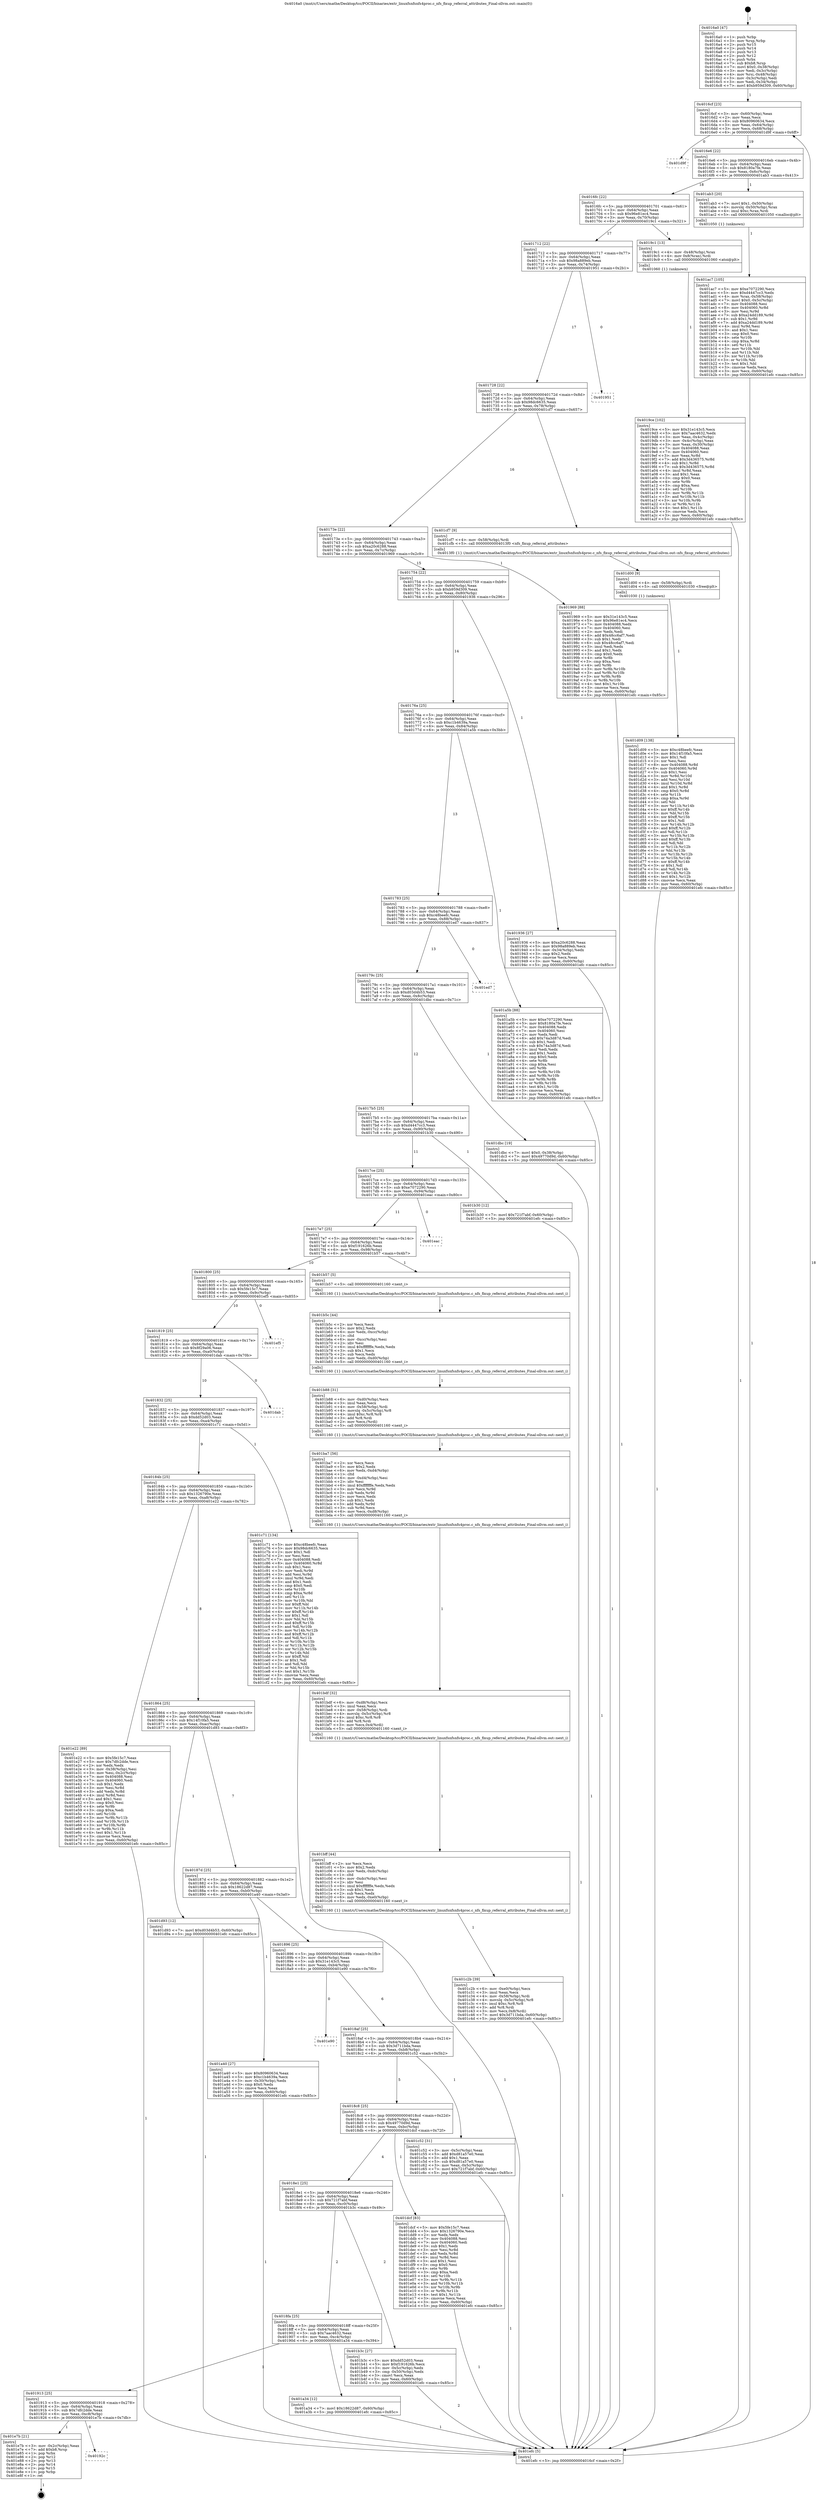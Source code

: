 digraph "0x4016a0" {
  label = "0x4016a0 (/mnt/c/Users/mathe/Desktop/tcc/POCII/binaries/extr_linuxfsnfsnfs4proc.c_nfs_fixup_referral_attributes_Final-ollvm.out::main(0))"
  labelloc = "t"
  node[shape=record]

  Entry [label="",width=0.3,height=0.3,shape=circle,fillcolor=black,style=filled]
  "0x4016cf" [label="{
     0x4016cf [23]\l
     | [instrs]\l
     &nbsp;&nbsp;0x4016cf \<+3\>: mov -0x60(%rbp),%eax\l
     &nbsp;&nbsp;0x4016d2 \<+2\>: mov %eax,%ecx\l
     &nbsp;&nbsp;0x4016d4 \<+6\>: sub $0x80960634,%ecx\l
     &nbsp;&nbsp;0x4016da \<+3\>: mov %eax,-0x64(%rbp)\l
     &nbsp;&nbsp;0x4016dd \<+3\>: mov %ecx,-0x68(%rbp)\l
     &nbsp;&nbsp;0x4016e0 \<+6\>: je 0000000000401d9f \<main+0x6ff\>\l
  }"]
  "0x401d9f" [label="{
     0x401d9f\l
  }", style=dashed]
  "0x4016e6" [label="{
     0x4016e6 [22]\l
     | [instrs]\l
     &nbsp;&nbsp;0x4016e6 \<+5\>: jmp 00000000004016eb \<main+0x4b\>\l
     &nbsp;&nbsp;0x4016eb \<+3\>: mov -0x64(%rbp),%eax\l
     &nbsp;&nbsp;0x4016ee \<+5\>: sub $0x8180a7fe,%eax\l
     &nbsp;&nbsp;0x4016f3 \<+3\>: mov %eax,-0x6c(%rbp)\l
     &nbsp;&nbsp;0x4016f6 \<+6\>: je 0000000000401ab3 \<main+0x413\>\l
  }"]
  Exit [label="",width=0.3,height=0.3,shape=circle,fillcolor=black,style=filled,peripheries=2]
  "0x401ab3" [label="{
     0x401ab3 [20]\l
     | [instrs]\l
     &nbsp;&nbsp;0x401ab3 \<+7\>: movl $0x1,-0x50(%rbp)\l
     &nbsp;&nbsp;0x401aba \<+4\>: movslq -0x50(%rbp),%rax\l
     &nbsp;&nbsp;0x401abe \<+4\>: imul $0xc,%rax,%rdi\l
     &nbsp;&nbsp;0x401ac2 \<+5\>: call 0000000000401050 \<malloc@plt\>\l
     | [calls]\l
     &nbsp;&nbsp;0x401050 \{1\} (unknown)\l
  }"]
  "0x4016fc" [label="{
     0x4016fc [22]\l
     | [instrs]\l
     &nbsp;&nbsp;0x4016fc \<+5\>: jmp 0000000000401701 \<main+0x61\>\l
     &nbsp;&nbsp;0x401701 \<+3\>: mov -0x64(%rbp),%eax\l
     &nbsp;&nbsp;0x401704 \<+5\>: sub $0x96e81ec4,%eax\l
     &nbsp;&nbsp;0x401709 \<+3\>: mov %eax,-0x70(%rbp)\l
     &nbsp;&nbsp;0x40170c \<+6\>: je 00000000004019c1 \<main+0x321\>\l
  }"]
  "0x40192c" [label="{
     0x40192c\l
  }", style=dashed]
  "0x4019c1" [label="{
     0x4019c1 [13]\l
     | [instrs]\l
     &nbsp;&nbsp;0x4019c1 \<+4\>: mov -0x48(%rbp),%rax\l
     &nbsp;&nbsp;0x4019c5 \<+4\>: mov 0x8(%rax),%rdi\l
     &nbsp;&nbsp;0x4019c9 \<+5\>: call 0000000000401060 \<atoi@plt\>\l
     | [calls]\l
     &nbsp;&nbsp;0x401060 \{1\} (unknown)\l
  }"]
  "0x401712" [label="{
     0x401712 [22]\l
     | [instrs]\l
     &nbsp;&nbsp;0x401712 \<+5\>: jmp 0000000000401717 \<main+0x77\>\l
     &nbsp;&nbsp;0x401717 \<+3\>: mov -0x64(%rbp),%eax\l
     &nbsp;&nbsp;0x40171a \<+5\>: sub $0x98a889eb,%eax\l
     &nbsp;&nbsp;0x40171f \<+3\>: mov %eax,-0x74(%rbp)\l
     &nbsp;&nbsp;0x401722 \<+6\>: je 0000000000401951 \<main+0x2b1\>\l
  }"]
  "0x401e7b" [label="{
     0x401e7b [21]\l
     | [instrs]\l
     &nbsp;&nbsp;0x401e7b \<+3\>: mov -0x2c(%rbp),%eax\l
     &nbsp;&nbsp;0x401e7e \<+7\>: add $0xb8,%rsp\l
     &nbsp;&nbsp;0x401e85 \<+1\>: pop %rbx\l
     &nbsp;&nbsp;0x401e86 \<+2\>: pop %r12\l
     &nbsp;&nbsp;0x401e88 \<+2\>: pop %r13\l
     &nbsp;&nbsp;0x401e8a \<+2\>: pop %r14\l
     &nbsp;&nbsp;0x401e8c \<+2\>: pop %r15\l
     &nbsp;&nbsp;0x401e8e \<+1\>: pop %rbp\l
     &nbsp;&nbsp;0x401e8f \<+1\>: ret\l
  }"]
  "0x401951" [label="{
     0x401951\l
  }", style=dashed]
  "0x401728" [label="{
     0x401728 [22]\l
     | [instrs]\l
     &nbsp;&nbsp;0x401728 \<+5\>: jmp 000000000040172d \<main+0x8d\>\l
     &nbsp;&nbsp;0x40172d \<+3\>: mov -0x64(%rbp),%eax\l
     &nbsp;&nbsp;0x401730 \<+5\>: sub $0x98dc6635,%eax\l
     &nbsp;&nbsp;0x401735 \<+3\>: mov %eax,-0x78(%rbp)\l
     &nbsp;&nbsp;0x401738 \<+6\>: je 0000000000401cf7 \<main+0x657\>\l
  }"]
  "0x401d09" [label="{
     0x401d09 [138]\l
     | [instrs]\l
     &nbsp;&nbsp;0x401d09 \<+5\>: mov $0xc48beefc,%eax\l
     &nbsp;&nbsp;0x401d0e \<+5\>: mov $0x14f10fa5,%ecx\l
     &nbsp;&nbsp;0x401d13 \<+2\>: mov $0x1,%dl\l
     &nbsp;&nbsp;0x401d15 \<+2\>: xor %esi,%esi\l
     &nbsp;&nbsp;0x401d17 \<+8\>: mov 0x404088,%r8d\l
     &nbsp;&nbsp;0x401d1f \<+8\>: mov 0x404060,%r9d\l
     &nbsp;&nbsp;0x401d27 \<+3\>: sub $0x1,%esi\l
     &nbsp;&nbsp;0x401d2a \<+3\>: mov %r8d,%r10d\l
     &nbsp;&nbsp;0x401d2d \<+3\>: add %esi,%r10d\l
     &nbsp;&nbsp;0x401d30 \<+4\>: imul %r10d,%r8d\l
     &nbsp;&nbsp;0x401d34 \<+4\>: and $0x1,%r8d\l
     &nbsp;&nbsp;0x401d38 \<+4\>: cmp $0x0,%r8d\l
     &nbsp;&nbsp;0x401d3c \<+4\>: sete %r11b\l
     &nbsp;&nbsp;0x401d40 \<+4\>: cmp $0xa,%r9d\l
     &nbsp;&nbsp;0x401d44 \<+3\>: setl %bl\l
     &nbsp;&nbsp;0x401d47 \<+3\>: mov %r11b,%r14b\l
     &nbsp;&nbsp;0x401d4a \<+4\>: xor $0xff,%r14b\l
     &nbsp;&nbsp;0x401d4e \<+3\>: mov %bl,%r15b\l
     &nbsp;&nbsp;0x401d51 \<+4\>: xor $0xff,%r15b\l
     &nbsp;&nbsp;0x401d55 \<+3\>: xor $0x1,%dl\l
     &nbsp;&nbsp;0x401d58 \<+3\>: mov %r14b,%r12b\l
     &nbsp;&nbsp;0x401d5b \<+4\>: and $0xff,%r12b\l
     &nbsp;&nbsp;0x401d5f \<+3\>: and %dl,%r11b\l
     &nbsp;&nbsp;0x401d62 \<+3\>: mov %r15b,%r13b\l
     &nbsp;&nbsp;0x401d65 \<+4\>: and $0xff,%r13b\l
     &nbsp;&nbsp;0x401d69 \<+2\>: and %dl,%bl\l
     &nbsp;&nbsp;0x401d6b \<+3\>: or %r11b,%r12b\l
     &nbsp;&nbsp;0x401d6e \<+3\>: or %bl,%r13b\l
     &nbsp;&nbsp;0x401d71 \<+3\>: xor %r13b,%r12b\l
     &nbsp;&nbsp;0x401d74 \<+3\>: or %r15b,%r14b\l
     &nbsp;&nbsp;0x401d77 \<+4\>: xor $0xff,%r14b\l
     &nbsp;&nbsp;0x401d7b \<+3\>: or $0x1,%dl\l
     &nbsp;&nbsp;0x401d7e \<+3\>: and %dl,%r14b\l
     &nbsp;&nbsp;0x401d81 \<+3\>: or %r14b,%r12b\l
     &nbsp;&nbsp;0x401d84 \<+4\>: test $0x1,%r12b\l
     &nbsp;&nbsp;0x401d88 \<+3\>: cmovne %ecx,%eax\l
     &nbsp;&nbsp;0x401d8b \<+3\>: mov %eax,-0x60(%rbp)\l
     &nbsp;&nbsp;0x401d8e \<+5\>: jmp 0000000000401efc \<main+0x85c\>\l
  }"]
  "0x401cf7" [label="{
     0x401cf7 [9]\l
     | [instrs]\l
     &nbsp;&nbsp;0x401cf7 \<+4\>: mov -0x58(%rbp),%rdi\l
     &nbsp;&nbsp;0x401cfb \<+5\>: call 00000000004013f0 \<nfs_fixup_referral_attributes\>\l
     | [calls]\l
     &nbsp;&nbsp;0x4013f0 \{1\} (/mnt/c/Users/mathe/Desktop/tcc/POCII/binaries/extr_linuxfsnfsnfs4proc.c_nfs_fixup_referral_attributes_Final-ollvm.out::nfs_fixup_referral_attributes)\l
  }"]
  "0x40173e" [label="{
     0x40173e [22]\l
     | [instrs]\l
     &nbsp;&nbsp;0x40173e \<+5\>: jmp 0000000000401743 \<main+0xa3\>\l
     &nbsp;&nbsp;0x401743 \<+3\>: mov -0x64(%rbp),%eax\l
     &nbsp;&nbsp;0x401746 \<+5\>: sub $0xa20c6288,%eax\l
     &nbsp;&nbsp;0x40174b \<+3\>: mov %eax,-0x7c(%rbp)\l
     &nbsp;&nbsp;0x40174e \<+6\>: je 0000000000401969 \<main+0x2c9\>\l
  }"]
  "0x401d00" [label="{
     0x401d00 [9]\l
     | [instrs]\l
     &nbsp;&nbsp;0x401d00 \<+4\>: mov -0x58(%rbp),%rdi\l
     &nbsp;&nbsp;0x401d04 \<+5\>: call 0000000000401030 \<free@plt\>\l
     | [calls]\l
     &nbsp;&nbsp;0x401030 \{1\} (unknown)\l
  }"]
  "0x401969" [label="{
     0x401969 [88]\l
     | [instrs]\l
     &nbsp;&nbsp;0x401969 \<+5\>: mov $0x31e143c5,%eax\l
     &nbsp;&nbsp;0x40196e \<+5\>: mov $0x96e81ec4,%ecx\l
     &nbsp;&nbsp;0x401973 \<+7\>: mov 0x404088,%edx\l
     &nbsp;&nbsp;0x40197a \<+7\>: mov 0x404060,%esi\l
     &nbsp;&nbsp;0x401981 \<+2\>: mov %edx,%edi\l
     &nbsp;&nbsp;0x401983 \<+6\>: add $0x48cc6af7,%edi\l
     &nbsp;&nbsp;0x401989 \<+3\>: sub $0x1,%edi\l
     &nbsp;&nbsp;0x40198c \<+6\>: sub $0x48cc6af7,%edi\l
     &nbsp;&nbsp;0x401992 \<+3\>: imul %edi,%edx\l
     &nbsp;&nbsp;0x401995 \<+3\>: and $0x1,%edx\l
     &nbsp;&nbsp;0x401998 \<+3\>: cmp $0x0,%edx\l
     &nbsp;&nbsp;0x40199b \<+4\>: sete %r8b\l
     &nbsp;&nbsp;0x40199f \<+3\>: cmp $0xa,%esi\l
     &nbsp;&nbsp;0x4019a2 \<+4\>: setl %r9b\l
     &nbsp;&nbsp;0x4019a6 \<+3\>: mov %r8b,%r10b\l
     &nbsp;&nbsp;0x4019a9 \<+3\>: and %r9b,%r10b\l
     &nbsp;&nbsp;0x4019ac \<+3\>: xor %r9b,%r8b\l
     &nbsp;&nbsp;0x4019af \<+3\>: or %r8b,%r10b\l
     &nbsp;&nbsp;0x4019b2 \<+4\>: test $0x1,%r10b\l
     &nbsp;&nbsp;0x4019b6 \<+3\>: cmovne %ecx,%eax\l
     &nbsp;&nbsp;0x4019b9 \<+3\>: mov %eax,-0x60(%rbp)\l
     &nbsp;&nbsp;0x4019bc \<+5\>: jmp 0000000000401efc \<main+0x85c\>\l
  }"]
  "0x401754" [label="{
     0x401754 [22]\l
     | [instrs]\l
     &nbsp;&nbsp;0x401754 \<+5\>: jmp 0000000000401759 \<main+0xb9\>\l
     &nbsp;&nbsp;0x401759 \<+3\>: mov -0x64(%rbp),%eax\l
     &nbsp;&nbsp;0x40175c \<+5\>: sub $0xb959d309,%eax\l
     &nbsp;&nbsp;0x401761 \<+3\>: mov %eax,-0x80(%rbp)\l
     &nbsp;&nbsp;0x401764 \<+6\>: je 0000000000401936 \<main+0x296\>\l
  }"]
  "0x401c2b" [label="{
     0x401c2b [39]\l
     | [instrs]\l
     &nbsp;&nbsp;0x401c2b \<+6\>: mov -0xe0(%rbp),%ecx\l
     &nbsp;&nbsp;0x401c31 \<+3\>: imul %eax,%ecx\l
     &nbsp;&nbsp;0x401c34 \<+4\>: mov -0x58(%rbp),%rdi\l
     &nbsp;&nbsp;0x401c38 \<+4\>: movslq -0x5c(%rbp),%r8\l
     &nbsp;&nbsp;0x401c3c \<+4\>: imul $0xc,%r8,%r8\l
     &nbsp;&nbsp;0x401c40 \<+3\>: add %r8,%rdi\l
     &nbsp;&nbsp;0x401c43 \<+3\>: mov %ecx,0x8(%rdi)\l
     &nbsp;&nbsp;0x401c46 \<+7\>: movl $0x3d711bda,-0x60(%rbp)\l
     &nbsp;&nbsp;0x401c4d \<+5\>: jmp 0000000000401efc \<main+0x85c\>\l
  }"]
  "0x401936" [label="{
     0x401936 [27]\l
     | [instrs]\l
     &nbsp;&nbsp;0x401936 \<+5\>: mov $0xa20c6288,%eax\l
     &nbsp;&nbsp;0x40193b \<+5\>: mov $0x98a889eb,%ecx\l
     &nbsp;&nbsp;0x401940 \<+3\>: mov -0x34(%rbp),%edx\l
     &nbsp;&nbsp;0x401943 \<+3\>: cmp $0x2,%edx\l
     &nbsp;&nbsp;0x401946 \<+3\>: cmovne %ecx,%eax\l
     &nbsp;&nbsp;0x401949 \<+3\>: mov %eax,-0x60(%rbp)\l
     &nbsp;&nbsp;0x40194c \<+5\>: jmp 0000000000401efc \<main+0x85c\>\l
  }"]
  "0x40176a" [label="{
     0x40176a [25]\l
     | [instrs]\l
     &nbsp;&nbsp;0x40176a \<+5\>: jmp 000000000040176f \<main+0xcf\>\l
     &nbsp;&nbsp;0x40176f \<+3\>: mov -0x64(%rbp),%eax\l
     &nbsp;&nbsp;0x401772 \<+5\>: sub $0xc1b4639a,%eax\l
     &nbsp;&nbsp;0x401777 \<+6\>: mov %eax,-0x84(%rbp)\l
     &nbsp;&nbsp;0x40177d \<+6\>: je 0000000000401a5b \<main+0x3bb\>\l
  }"]
  "0x401efc" [label="{
     0x401efc [5]\l
     | [instrs]\l
     &nbsp;&nbsp;0x401efc \<+5\>: jmp 00000000004016cf \<main+0x2f\>\l
  }"]
  "0x4016a0" [label="{
     0x4016a0 [47]\l
     | [instrs]\l
     &nbsp;&nbsp;0x4016a0 \<+1\>: push %rbp\l
     &nbsp;&nbsp;0x4016a1 \<+3\>: mov %rsp,%rbp\l
     &nbsp;&nbsp;0x4016a4 \<+2\>: push %r15\l
     &nbsp;&nbsp;0x4016a6 \<+2\>: push %r14\l
     &nbsp;&nbsp;0x4016a8 \<+2\>: push %r13\l
     &nbsp;&nbsp;0x4016aa \<+2\>: push %r12\l
     &nbsp;&nbsp;0x4016ac \<+1\>: push %rbx\l
     &nbsp;&nbsp;0x4016ad \<+7\>: sub $0xb8,%rsp\l
     &nbsp;&nbsp;0x4016b4 \<+7\>: movl $0x0,-0x38(%rbp)\l
     &nbsp;&nbsp;0x4016bb \<+3\>: mov %edi,-0x3c(%rbp)\l
     &nbsp;&nbsp;0x4016be \<+4\>: mov %rsi,-0x48(%rbp)\l
     &nbsp;&nbsp;0x4016c2 \<+3\>: mov -0x3c(%rbp),%edi\l
     &nbsp;&nbsp;0x4016c5 \<+3\>: mov %edi,-0x34(%rbp)\l
     &nbsp;&nbsp;0x4016c8 \<+7\>: movl $0xb959d309,-0x60(%rbp)\l
  }"]
  "0x4019ce" [label="{
     0x4019ce [102]\l
     | [instrs]\l
     &nbsp;&nbsp;0x4019ce \<+5\>: mov $0x31e143c5,%ecx\l
     &nbsp;&nbsp;0x4019d3 \<+5\>: mov $0x7aac4632,%edx\l
     &nbsp;&nbsp;0x4019d8 \<+3\>: mov %eax,-0x4c(%rbp)\l
     &nbsp;&nbsp;0x4019db \<+3\>: mov -0x4c(%rbp),%eax\l
     &nbsp;&nbsp;0x4019de \<+3\>: mov %eax,-0x30(%rbp)\l
     &nbsp;&nbsp;0x4019e1 \<+7\>: mov 0x404088,%eax\l
     &nbsp;&nbsp;0x4019e8 \<+7\>: mov 0x404060,%esi\l
     &nbsp;&nbsp;0x4019ef \<+3\>: mov %eax,%r8d\l
     &nbsp;&nbsp;0x4019f2 \<+7\>: add $0x3d436575,%r8d\l
     &nbsp;&nbsp;0x4019f9 \<+4\>: sub $0x1,%r8d\l
     &nbsp;&nbsp;0x4019fd \<+7\>: sub $0x3d436575,%r8d\l
     &nbsp;&nbsp;0x401a04 \<+4\>: imul %r8d,%eax\l
     &nbsp;&nbsp;0x401a08 \<+3\>: and $0x1,%eax\l
     &nbsp;&nbsp;0x401a0b \<+3\>: cmp $0x0,%eax\l
     &nbsp;&nbsp;0x401a0e \<+4\>: sete %r9b\l
     &nbsp;&nbsp;0x401a12 \<+3\>: cmp $0xa,%esi\l
     &nbsp;&nbsp;0x401a15 \<+4\>: setl %r10b\l
     &nbsp;&nbsp;0x401a19 \<+3\>: mov %r9b,%r11b\l
     &nbsp;&nbsp;0x401a1c \<+3\>: and %r10b,%r11b\l
     &nbsp;&nbsp;0x401a1f \<+3\>: xor %r10b,%r9b\l
     &nbsp;&nbsp;0x401a22 \<+3\>: or %r9b,%r11b\l
     &nbsp;&nbsp;0x401a25 \<+4\>: test $0x1,%r11b\l
     &nbsp;&nbsp;0x401a29 \<+3\>: cmovne %edx,%ecx\l
     &nbsp;&nbsp;0x401a2c \<+3\>: mov %ecx,-0x60(%rbp)\l
     &nbsp;&nbsp;0x401a2f \<+5\>: jmp 0000000000401efc \<main+0x85c\>\l
  }"]
  "0x401bff" [label="{
     0x401bff [44]\l
     | [instrs]\l
     &nbsp;&nbsp;0x401bff \<+2\>: xor %ecx,%ecx\l
     &nbsp;&nbsp;0x401c01 \<+5\>: mov $0x2,%edx\l
     &nbsp;&nbsp;0x401c06 \<+6\>: mov %edx,-0xdc(%rbp)\l
     &nbsp;&nbsp;0x401c0c \<+1\>: cltd\l
     &nbsp;&nbsp;0x401c0d \<+6\>: mov -0xdc(%rbp),%esi\l
     &nbsp;&nbsp;0x401c13 \<+2\>: idiv %esi\l
     &nbsp;&nbsp;0x401c15 \<+6\>: imul $0xfffffffe,%edx,%edx\l
     &nbsp;&nbsp;0x401c1b \<+3\>: sub $0x1,%ecx\l
     &nbsp;&nbsp;0x401c1e \<+2\>: sub %ecx,%edx\l
     &nbsp;&nbsp;0x401c20 \<+6\>: mov %edx,-0xe0(%rbp)\l
     &nbsp;&nbsp;0x401c26 \<+5\>: call 0000000000401160 \<next_i\>\l
     | [calls]\l
     &nbsp;&nbsp;0x401160 \{1\} (/mnt/c/Users/mathe/Desktop/tcc/POCII/binaries/extr_linuxfsnfsnfs4proc.c_nfs_fixup_referral_attributes_Final-ollvm.out::next_i)\l
  }"]
  "0x401a5b" [label="{
     0x401a5b [88]\l
     | [instrs]\l
     &nbsp;&nbsp;0x401a5b \<+5\>: mov $0xe7072290,%eax\l
     &nbsp;&nbsp;0x401a60 \<+5\>: mov $0x8180a7fe,%ecx\l
     &nbsp;&nbsp;0x401a65 \<+7\>: mov 0x404088,%edx\l
     &nbsp;&nbsp;0x401a6c \<+7\>: mov 0x404060,%esi\l
     &nbsp;&nbsp;0x401a73 \<+2\>: mov %edx,%edi\l
     &nbsp;&nbsp;0x401a75 \<+6\>: add $0x74a3d87d,%edi\l
     &nbsp;&nbsp;0x401a7b \<+3\>: sub $0x1,%edi\l
     &nbsp;&nbsp;0x401a7e \<+6\>: sub $0x74a3d87d,%edi\l
     &nbsp;&nbsp;0x401a84 \<+3\>: imul %edi,%edx\l
     &nbsp;&nbsp;0x401a87 \<+3\>: and $0x1,%edx\l
     &nbsp;&nbsp;0x401a8a \<+3\>: cmp $0x0,%edx\l
     &nbsp;&nbsp;0x401a8d \<+4\>: sete %r8b\l
     &nbsp;&nbsp;0x401a91 \<+3\>: cmp $0xa,%esi\l
     &nbsp;&nbsp;0x401a94 \<+4\>: setl %r9b\l
     &nbsp;&nbsp;0x401a98 \<+3\>: mov %r8b,%r10b\l
     &nbsp;&nbsp;0x401a9b \<+3\>: and %r9b,%r10b\l
     &nbsp;&nbsp;0x401a9e \<+3\>: xor %r9b,%r8b\l
     &nbsp;&nbsp;0x401aa1 \<+3\>: or %r8b,%r10b\l
     &nbsp;&nbsp;0x401aa4 \<+4\>: test $0x1,%r10b\l
     &nbsp;&nbsp;0x401aa8 \<+3\>: cmovne %ecx,%eax\l
     &nbsp;&nbsp;0x401aab \<+3\>: mov %eax,-0x60(%rbp)\l
     &nbsp;&nbsp;0x401aae \<+5\>: jmp 0000000000401efc \<main+0x85c\>\l
  }"]
  "0x401783" [label="{
     0x401783 [25]\l
     | [instrs]\l
     &nbsp;&nbsp;0x401783 \<+5\>: jmp 0000000000401788 \<main+0xe8\>\l
     &nbsp;&nbsp;0x401788 \<+3\>: mov -0x64(%rbp),%eax\l
     &nbsp;&nbsp;0x40178b \<+5\>: sub $0xc48beefc,%eax\l
     &nbsp;&nbsp;0x401790 \<+6\>: mov %eax,-0x88(%rbp)\l
     &nbsp;&nbsp;0x401796 \<+6\>: je 0000000000401ed7 \<main+0x837\>\l
  }"]
  "0x401bdf" [label="{
     0x401bdf [32]\l
     | [instrs]\l
     &nbsp;&nbsp;0x401bdf \<+6\>: mov -0xd8(%rbp),%ecx\l
     &nbsp;&nbsp;0x401be5 \<+3\>: imul %eax,%ecx\l
     &nbsp;&nbsp;0x401be8 \<+4\>: mov -0x58(%rbp),%rdi\l
     &nbsp;&nbsp;0x401bec \<+4\>: movslq -0x5c(%rbp),%r8\l
     &nbsp;&nbsp;0x401bf0 \<+4\>: imul $0xc,%r8,%r8\l
     &nbsp;&nbsp;0x401bf4 \<+3\>: add %r8,%rdi\l
     &nbsp;&nbsp;0x401bf7 \<+3\>: mov %ecx,0x4(%rdi)\l
     &nbsp;&nbsp;0x401bfa \<+5\>: call 0000000000401160 \<next_i\>\l
     | [calls]\l
     &nbsp;&nbsp;0x401160 \{1\} (/mnt/c/Users/mathe/Desktop/tcc/POCII/binaries/extr_linuxfsnfsnfs4proc.c_nfs_fixup_referral_attributes_Final-ollvm.out::next_i)\l
  }"]
  "0x401ed7" [label="{
     0x401ed7\l
  }", style=dashed]
  "0x40179c" [label="{
     0x40179c [25]\l
     | [instrs]\l
     &nbsp;&nbsp;0x40179c \<+5\>: jmp 00000000004017a1 \<main+0x101\>\l
     &nbsp;&nbsp;0x4017a1 \<+3\>: mov -0x64(%rbp),%eax\l
     &nbsp;&nbsp;0x4017a4 \<+5\>: sub $0xd03d4b53,%eax\l
     &nbsp;&nbsp;0x4017a9 \<+6\>: mov %eax,-0x8c(%rbp)\l
     &nbsp;&nbsp;0x4017af \<+6\>: je 0000000000401dbc \<main+0x71c\>\l
  }"]
  "0x401ba7" [label="{
     0x401ba7 [56]\l
     | [instrs]\l
     &nbsp;&nbsp;0x401ba7 \<+2\>: xor %ecx,%ecx\l
     &nbsp;&nbsp;0x401ba9 \<+5\>: mov $0x2,%edx\l
     &nbsp;&nbsp;0x401bae \<+6\>: mov %edx,-0xd4(%rbp)\l
     &nbsp;&nbsp;0x401bb4 \<+1\>: cltd\l
     &nbsp;&nbsp;0x401bb5 \<+6\>: mov -0xd4(%rbp),%esi\l
     &nbsp;&nbsp;0x401bbb \<+2\>: idiv %esi\l
     &nbsp;&nbsp;0x401bbd \<+6\>: imul $0xfffffffe,%edx,%edx\l
     &nbsp;&nbsp;0x401bc3 \<+3\>: mov %ecx,%r9d\l
     &nbsp;&nbsp;0x401bc6 \<+3\>: sub %edx,%r9d\l
     &nbsp;&nbsp;0x401bc9 \<+2\>: mov %ecx,%edx\l
     &nbsp;&nbsp;0x401bcb \<+3\>: sub $0x1,%edx\l
     &nbsp;&nbsp;0x401bce \<+3\>: add %edx,%r9d\l
     &nbsp;&nbsp;0x401bd1 \<+3\>: sub %r9d,%ecx\l
     &nbsp;&nbsp;0x401bd4 \<+6\>: mov %ecx,-0xd8(%rbp)\l
     &nbsp;&nbsp;0x401bda \<+5\>: call 0000000000401160 \<next_i\>\l
     | [calls]\l
     &nbsp;&nbsp;0x401160 \{1\} (/mnt/c/Users/mathe/Desktop/tcc/POCII/binaries/extr_linuxfsnfsnfs4proc.c_nfs_fixup_referral_attributes_Final-ollvm.out::next_i)\l
  }"]
  "0x401dbc" [label="{
     0x401dbc [19]\l
     | [instrs]\l
     &nbsp;&nbsp;0x401dbc \<+7\>: movl $0x0,-0x38(%rbp)\l
     &nbsp;&nbsp;0x401dc3 \<+7\>: movl $0x49770d9d,-0x60(%rbp)\l
     &nbsp;&nbsp;0x401dca \<+5\>: jmp 0000000000401efc \<main+0x85c\>\l
  }"]
  "0x4017b5" [label="{
     0x4017b5 [25]\l
     | [instrs]\l
     &nbsp;&nbsp;0x4017b5 \<+5\>: jmp 00000000004017ba \<main+0x11a\>\l
     &nbsp;&nbsp;0x4017ba \<+3\>: mov -0x64(%rbp),%eax\l
     &nbsp;&nbsp;0x4017bd \<+5\>: sub $0xd4447cc3,%eax\l
     &nbsp;&nbsp;0x4017c2 \<+6\>: mov %eax,-0x90(%rbp)\l
     &nbsp;&nbsp;0x4017c8 \<+6\>: je 0000000000401b30 \<main+0x490\>\l
  }"]
  "0x401b88" [label="{
     0x401b88 [31]\l
     | [instrs]\l
     &nbsp;&nbsp;0x401b88 \<+6\>: mov -0xd0(%rbp),%ecx\l
     &nbsp;&nbsp;0x401b8e \<+3\>: imul %eax,%ecx\l
     &nbsp;&nbsp;0x401b91 \<+4\>: mov -0x58(%rbp),%rdi\l
     &nbsp;&nbsp;0x401b95 \<+4\>: movslq -0x5c(%rbp),%r8\l
     &nbsp;&nbsp;0x401b99 \<+4\>: imul $0xc,%r8,%r8\l
     &nbsp;&nbsp;0x401b9d \<+3\>: add %r8,%rdi\l
     &nbsp;&nbsp;0x401ba0 \<+2\>: mov %ecx,(%rdi)\l
     &nbsp;&nbsp;0x401ba2 \<+5\>: call 0000000000401160 \<next_i\>\l
     | [calls]\l
     &nbsp;&nbsp;0x401160 \{1\} (/mnt/c/Users/mathe/Desktop/tcc/POCII/binaries/extr_linuxfsnfsnfs4proc.c_nfs_fixup_referral_attributes_Final-ollvm.out::next_i)\l
  }"]
  "0x401b30" [label="{
     0x401b30 [12]\l
     | [instrs]\l
     &nbsp;&nbsp;0x401b30 \<+7\>: movl $0x721f7abf,-0x60(%rbp)\l
     &nbsp;&nbsp;0x401b37 \<+5\>: jmp 0000000000401efc \<main+0x85c\>\l
  }"]
  "0x4017ce" [label="{
     0x4017ce [25]\l
     | [instrs]\l
     &nbsp;&nbsp;0x4017ce \<+5\>: jmp 00000000004017d3 \<main+0x133\>\l
     &nbsp;&nbsp;0x4017d3 \<+3\>: mov -0x64(%rbp),%eax\l
     &nbsp;&nbsp;0x4017d6 \<+5\>: sub $0xe7072290,%eax\l
     &nbsp;&nbsp;0x4017db \<+6\>: mov %eax,-0x94(%rbp)\l
     &nbsp;&nbsp;0x4017e1 \<+6\>: je 0000000000401eac \<main+0x80c\>\l
  }"]
  "0x401b5c" [label="{
     0x401b5c [44]\l
     | [instrs]\l
     &nbsp;&nbsp;0x401b5c \<+2\>: xor %ecx,%ecx\l
     &nbsp;&nbsp;0x401b5e \<+5\>: mov $0x2,%edx\l
     &nbsp;&nbsp;0x401b63 \<+6\>: mov %edx,-0xcc(%rbp)\l
     &nbsp;&nbsp;0x401b69 \<+1\>: cltd\l
     &nbsp;&nbsp;0x401b6a \<+6\>: mov -0xcc(%rbp),%esi\l
     &nbsp;&nbsp;0x401b70 \<+2\>: idiv %esi\l
     &nbsp;&nbsp;0x401b72 \<+6\>: imul $0xfffffffe,%edx,%edx\l
     &nbsp;&nbsp;0x401b78 \<+3\>: sub $0x1,%ecx\l
     &nbsp;&nbsp;0x401b7b \<+2\>: sub %ecx,%edx\l
     &nbsp;&nbsp;0x401b7d \<+6\>: mov %edx,-0xd0(%rbp)\l
     &nbsp;&nbsp;0x401b83 \<+5\>: call 0000000000401160 \<next_i\>\l
     | [calls]\l
     &nbsp;&nbsp;0x401160 \{1\} (/mnt/c/Users/mathe/Desktop/tcc/POCII/binaries/extr_linuxfsnfsnfs4proc.c_nfs_fixup_referral_attributes_Final-ollvm.out::next_i)\l
  }"]
  "0x401eac" [label="{
     0x401eac\l
  }", style=dashed]
  "0x4017e7" [label="{
     0x4017e7 [25]\l
     | [instrs]\l
     &nbsp;&nbsp;0x4017e7 \<+5\>: jmp 00000000004017ec \<main+0x14c\>\l
     &nbsp;&nbsp;0x4017ec \<+3\>: mov -0x64(%rbp),%eax\l
     &nbsp;&nbsp;0x4017ef \<+5\>: sub $0xf191626b,%eax\l
     &nbsp;&nbsp;0x4017f4 \<+6\>: mov %eax,-0x98(%rbp)\l
     &nbsp;&nbsp;0x4017fa \<+6\>: je 0000000000401b57 \<main+0x4b7\>\l
  }"]
  "0x401ac7" [label="{
     0x401ac7 [105]\l
     | [instrs]\l
     &nbsp;&nbsp;0x401ac7 \<+5\>: mov $0xe7072290,%ecx\l
     &nbsp;&nbsp;0x401acc \<+5\>: mov $0xd4447cc3,%edx\l
     &nbsp;&nbsp;0x401ad1 \<+4\>: mov %rax,-0x58(%rbp)\l
     &nbsp;&nbsp;0x401ad5 \<+7\>: movl $0x0,-0x5c(%rbp)\l
     &nbsp;&nbsp;0x401adc \<+7\>: mov 0x404088,%esi\l
     &nbsp;&nbsp;0x401ae3 \<+8\>: mov 0x404060,%r8d\l
     &nbsp;&nbsp;0x401aeb \<+3\>: mov %esi,%r9d\l
     &nbsp;&nbsp;0x401aee \<+7\>: sub $0xa24dd189,%r9d\l
     &nbsp;&nbsp;0x401af5 \<+4\>: sub $0x1,%r9d\l
     &nbsp;&nbsp;0x401af9 \<+7\>: add $0xa24dd189,%r9d\l
     &nbsp;&nbsp;0x401b00 \<+4\>: imul %r9d,%esi\l
     &nbsp;&nbsp;0x401b04 \<+3\>: and $0x1,%esi\l
     &nbsp;&nbsp;0x401b07 \<+3\>: cmp $0x0,%esi\l
     &nbsp;&nbsp;0x401b0a \<+4\>: sete %r10b\l
     &nbsp;&nbsp;0x401b0e \<+4\>: cmp $0xa,%r8d\l
     &nbsp;&nbsp;0x401b12 \<+4\>: setl %r11b\l
     &nbsp;&nbsp;0x401b16 \<+3\>: mov %r10b,%bl\l
     &nbsp;&nbsp;0x401b19 \<+3\>: and %r11b,%bl\l
     &nbsp;&nbsp;0x401b1c \<+3\>: xor %r11b,%r10b\l
     &nbsp;&nbsp;0x401b1f \<+3\>: or %r10b,%bl\l
     &nbsp;&nbsp;0x401b22 \<+3\>: test $0x1,%bl\l
     &nbsp;&nbsp;0x401b25 \<+3\>: cmovne %edx,%ecx\l
     &nbsp;&nbsp;0x401b28 \<+3\>: mov %ecx,-0x60(%rbp)\l
     &nbsp;&nbsp;0x401b2b \<+5\>: jmp 0000000000401efc \<main+0x85c\>\l
  }"]
  "0x401b57" [label="{
     0x401b57 [5]\l
     | [instrs]\l
     &nbsp;&nbsp;0x401b57 \<+5\>: call 0000000000401160 \<next_i\>\l
     | [calls]\l
     &nbsp;&nbsp;0x401160 \{1\} (/mnt/c/Users/mathe/Desktop/tcc/POCII/binaries/extr_linuxfsnfsnfs4proc.c_nfs_fixup_referral_attributes_Final-ollvm.out::next_i)\l
  }"]
  "0x401800" [label="{
     0x401800 [25]\l
     | [instrs]\l
     &nbsp;&nbsp;0x401800 \<+5\>: jmp 0000000000401805 \<main+0x165\>\l
     &nbsp;&nbsp;0x401805 \<+3\>: mov -0x64(%rbp),%eax\l
     &nbsp;&nbsp;0x401808 \<+5\>: sub $0x5fe15c7,%eax\l
     &nbsp;&nbsp;0x40180d \<+6\>: mov %eax,-0x9c(%rbp)\l
     &nbsp;&nbsp;0x401813 \<+6\>: je 0000000000401ef5 \<main+0x855\>\l
  }"]
  "0x401913" [label="{
     0x401913 [25]\l
     | [instrs]\l
     &nbsp;&nbsp;0x401913 \<+5\>: jmp 0000000000401918 \<main+0x278\>\l
     &nbsp;&nbsp;0x401918 \<+3\>: mov -0x64(%rbp),%eax\l
     &nbsp;&nbsp;0x40191b \<+5\>: sub $0x7dfc2dde,%eax\l
     &nbsp;&nbsp;0x401920 \<+6\>: mov %eax,-0xc8(%rbp)\l
     &nbsp;&nbsp;0x401926 \<+6\>: je 0000000000401e7b \<main+0x7db\>\l
  }"]
  "0x401ef5" [label="{
     0x401ef5\l
  }", style=dashed]
  "0x401819" [label="{
     0x401819 [25]\l
     | [instrs]\l
     &nbsp;&nbsp;0x401819 \<+5\>: jmp 000000000040181e \<main+0x17e\>\l
     &nbsp;&nbsp;0x40181e \<+3\>: mov -0x64(%rbp),%eax\l
     &nbsp;&nbsp;0x401821 \<+5\>: sub $0x8f29a06,%eax\l
     &nbsp;&nbsp;0x401826 \<+6\>: mov %eax,-0xa0(%rbp)\l
     &nbsp;&nbsp;0x40182c \<+6\>: je 0000000000401dab \<main+0x70b\>\l
  }"]
  "0x401a34" [label="{
     0x401a34 [12]\l
     | [instrs]\l
     &nbsp;&nbsp;0x401a34 \<+7\>: movl $0x18622d87,-0x60(%rbp)\l
     &nbsp;&nbsp;0x401a3b \<+5\>: jmp 0000000000401efc \<main+0x85c\>\l
  }"]
  "0x401dab" [label="{
     0x401dab\l
  }", style=dashed]
  "0x401832" [label="{
     0x401832 [25]\l
     | [instrs]\l
     &nbsp;&nbsp;0x401832 \<+5\>: jmp 0000000000401837 \<main+0x197\>\l
     &nbsp;&nbsp;0x401837 \<+3\>: mov -0x64(%rbp),%eax\l
     &nbsp;&nbsp;0x40183a \<+5\>: sub $0xdd52d03,%eax\l
     &nbsp;&nbsp;0x40183f \<+6\>: mov %eax,-0xa4(%rbp)\l
     &nbsp;&nbsp;0x401845 \<+6\>: je 0000000000401c71 \<main+0x5d1\>\l
  }"]
  "0x4018fa" [label="{
     0x4018fa [25]\l
     | [instrs]\l
     &nbsp;&nbsp;0x4018fa \<+5\>: jmp 00000000004018ff \<main+0x25f\>\l
     &nbsp;&nbsp;0x4018ff \<+3\>: mov -0x64(%rbp),%eax\l
     &nbsp;&nbsp;0x401902 \<+5\>: sub $0x7aac4632,%eax\l
     &nbsp;&nbsp;0x401907 \<+6\>: mov %eax,-0xc4(%rbp)\l
     &nbsp;&nbsp;0x40190d \<+6\>: je 0000000000401a34 \<main+0x394\>\l
  }"]
  "0x401c71" [label="{
     0x401c71 [134]\l
     | [instrs]\l
     &nbsp;&nbsp;0x401c71 \<+5\>: mov $0xc48beefc,%eax\l
     &nbsp;&nbsp;0x401c76 \<+5\>: mov $0x98dc6635,%ecx\l
     &nbsp;&nbsp;0x401c7b \<+2\>: mov $0x1,%dl\l
     &nbsp;&nbsp;0x401c7d \<+2\>: xor %esi,%esi\l
     &nbsp;&nbsp;0x401c7f \<+7\>: mov 0x404088,%edi\l
     &nbsp;&nbsp;0x401c86 \<+8\>: mov 0x404060,%r8d\l
     &nbsp;&nbsp;0x401c8e \<+3\>: sub $0x1,%esi\l
     &nbsp;&nbsp;0x401c91 \<+3\>: mov %edi,%r9d\l
     &nbsp;&nbsp;0x401c94 \<+3\>: add %esi,%r9d\l
     &nbsp;&nbsp;0x401c97 \<+4\>: imul %r9d,%edi\l
     &nbsp;&nbsp;0x401c9b \<+3\>: and $0x1,%edi\l
     &nbsp;&nbsp;0x401c9e \<+3\>: cmp $0x0,%edi\l
     &nbsp;&nbsp;0x401ca1 \<+4\>: sete %r10b\l
     &nbsp;&nbsp;0x401ca5 \<+4\>: cmp $0xa,%r8d\l
     &nbsp;&nbsp;0x401ca9 \<+4\>: setl %r11b\l
     &nbsp;&nbsp;0x401cad \<+3\>: mov %r10b,%bl\l
     &nbsp;&nbsp;0x401cb0 \<+3\>: xor $0xff,%bl\l
     &nbsp;&nbsp;0x401cb3 \<+3\>: mov %r11b,%r14b\l
     &nbsp;&nbsp;0x401cb6 \<+4\>: xor $0xff,%r14b\l
     &nbsp;&nbsp;0x401cba \<+3\>: xor $0x1,%dl\l
     &nbsp;&nbsp;0x401cbd \<+3\>: mov %bl,%r15b\l
     &nbsp;&nbsp;0x401cc0 \<+4\>: and $0xff,%r15b\l
     &nbsp;&nbsp;0x401cc4 \<+3\>: and %dl,%r10b\l
     &nbsp;&nbsp;0x401cc7 \<+3\>: mov %r14b,%r12b\l
     &nbsp;&nbsp;0x401cca \<+4\>: and $0xff,%r12b\l
     &nbsp;&nbsp;0x401cce \<+3\>: and %dl,%r11b\l
     &nbsp;&nbsp;0x401cd1 \<+3\>: or %r10b,%r15b\l
     &nbsp;&nbsp;0x401cd4 \<+3\>: or %r11b,%r12b\l
     &nbsp;&nbsp;0x401cd7 \<+3\>: xor %r12b,%r15b\l
     &nbsp;&nbsp;0x401cda \<+3\>: or %r14b,%bl\l
     &nbsp;&nbsp;0x401cdd \<+3\>: xor $0xff,%bl\l
     &nbsp;&nbsp;0x401ce0 \<+3\>: or $0x1,%dl\l
     &nbsp;&nbsp;0x401ce3 \<+2\>: and %dl,%bl\l
     &nbsp;&nbsp;0x401ce5 \<+3\>: or %bl,%r15b\l
     &nbsp;&nbsp;0x401ce8 \<+4\>: test $0x1,%r15b\l
     &nbsp;&nbsp;0x401cec \<+3\>: cmovne %ecx,%eax\l
     &nbsp;&nbsp;0x401cef \<+3\>: mov %eax,-0x60(%rbp)\l
     &nbsp;&nbsp;0x401cf2 \<+5\>: jmp 0000000000401efc \<main+0x85c\>\l
  }"]
  "0x40184b" [label="{
     0x40184b [25]\l
     | [instrs]\l
     &nbsp;&nbsp;0x40184b \<+5\>: jmp 0000000000401850 \<main+0x1b0\>\l
     &nbsp;&nbsp;0x401850 \<+3\>: mov -0x64(%rbp),%eax\l
     &nbsp;&nbsp;0x401853 \<+5\>: sub $0x1326790e,%eax\l
     &nbsp;&nbsp;0x401858 \<+6\>: mov %eax,-0xa8(%rbp)\l
     &nbsp;&nbsp;0x40185e \<+6\>: je 0000000000401e22 \<main+0x782\>\l
  }"]
  "0x401b3c" [label="{
     0x401b3c [27]\l
     | [instrs]\l
     &nbsp;&nbsp;0x401b3c \<+5\>: mov $0xdd52d03,%eax\l
     &nbsp;&nbsp;0x401b41 \<+5\>: mov $0xf191626b,%ecx\l
     &nbsp;&nbsp;0x401b46 \<+3\>: mov -0x5c(%rbp),%edx\l
     &nbsp;&nbsp;0x401b49 \<+3\>: cmp -0x50(%rbp),%edx\l
     &nbsp;&nbsp;0x401b4c \<+3\>: cmovl %ecx,%eax\l
     &nbsp;&nbsp;0x401b4f \<+3\>: mov %eax,-0x60(%rbp)\l
     &nbsp;&nbsp;0x401b52 \<+5\>: jmp 0000000000401efc \<main+0x85c\>\l
  }"]
  "0x401e22" [label="{
     0x401e22 [89]\l
     | [instrs]\l
     &nbsp;&nbsp;0x401e22 \<+5\>: mov $0x5fe15c7,%eax\l
     &nbsp;&nbsp;0x401e27 \<+5\>: mov $0x7dfc2dde,%ecx\l
     &nbsp;&nbsp;0x401e2c \<+2\>: xor %edx,%edx\l
     &nbsp;&nbsp;0x401e2e \<+3\>: mov -0x38(%rbp),%esi\l
     &nbsp;&nbsp;0x401e31 \<+3\>: mov %esi,-0x2c(%rbp)\l
     &nbsp;&nbsp;0x401e34 \<+7\>: mov 0x404088,%esi\l
     &nbsp;&nbsp;0x401e3b \<+7\>: mov 0x404060,%edi\l
     &nbsp;&nbsp;0x401e42 \<+3\>: sub $0x1,%edx\l
     &nbsp;&nbsp;0x401e45 \<+3\>: mov %esi,%r8d\l
     &nbsp;&nbsp;0x401e48 \<+3\>: add %edx,%r8d\l
     &nbsp;&nbsp;0x401e4b \<+4\>: imul %r8d,%esi\l
     &nbsp;&nbsp;0x401e4f \<+3\>: and $0x1,%esi\l
     &nbsp;&nbsp;0x401e52 \<+3\>: cmp $0x0,%esi\l
     &nbsp;&nbsp;0x401e55 \<+4\>: sete %r9b\l
     &nbsp;&nbsp;0x401e59 \<+3\>: cmp $0xa,%edi\l
     &nbsp;&nbsp;0x401e5c \<+4\>: setl %r10b\l
     &nbsp;&nbsp;0x401e60 \<+3\>: mov %r9b,%r11b\l
     &nbsp;&nbsp;0x401e63 \<+3\>: and %r10b,%r11b\l
     &nbsp;&nbsp;0x401e66 \<+3\>: xor %r10b,%r9b\l
     &nbsp;&nbsp;0x401e69 \<+3\>: or %r9b,%r11b\l
     &nbsp;&nbsp;0x401e6c \<+4\>: test $0x1,%r11b\l
     &nbsp;&nbsp;0x401e70 \<+3\>: cmovne %ecx,%eax\l
     &nbsp;&nbsp;0x401e73 \<+3\>: mov %eax,-0x60(%rbp)\l
     &nbsp;&nbsp;0x401e76 \<+5\>: jmp 0000000000401efc \<main+0x85c\>\l
  }"]
  "0x401864" [label="{
     0x401864 [25]\l
     | [instrs]\l
     &nbsp;&nbsp;0x401864 \<+5\>: jmp 0000000000401869 \<main+0x1c9\>\l
     &nbsp;&nbsp;0x401869 \<+3\>: mov -0x64(%rbp),%eax\l
     &nbsp;&nbsp;0x40186c \<+5\>: sub $0x14f10fa5,%eax\l
     &nbsp;&nbsp;0x401871 \<+6\>: mov %eax,-0xac(%rbp)\l
     &nbsp;&nbsp;0x401877 \<+6\>: je 0000000000401d93 \<main+0x6f3\>\l
  }"]
  "0x4018e1" [label="{
     0x4018e1 [25]\l
     | [instrs]\l
     &nbsp;&nbsp;0x4018e1 \<+5\>: jmp 00000000004018e6 \<main+0x246\>\l
     &nbsp;&nbsp;0x4018e6 \<+3\>: mov -0x64(%rbp),%eax\l
     &nbsp;&nbsp;0x4018e9 \<+5\>: sub $0x721f7abf,%eax\l
     &nbsp;&nbsp;0x4018ee \<+6\>: mov %eax,-0xc0(%rbp)\l
     &nbsp;&nbsp;0x4018f4 \<+6\>: je 0000000000401b3c \<main+0x49c\>\l
  }"]
  "0x401d93" [label="{
     0x401d93 [12]\l
     | [instrs]\l
     &nbsp;&nbsp;0x401d93 \<+7\>: movl $0xd03d4b53,-0x60(%rbp)\l
     &nbsp;&nbsp;0x401d9a \<+5\>: jmp 0000000000401efc \<main+0x85c\>\l
  }"]
  "0x40187d" [label="{
     0x40187d [25]\l
     | [instrs]\l
     &nbsp;&nbsp;0x40187d \<+5\>: jmp 0000000000401882 \<main+0x1e2\>\l
     &nbsp;&nbsp;0x401882 \<+3\>: mov -0x64(%rbp),%eax\l
     &nbsp;&nbsp;0x401885 \<+5\>: sub $0x18622d87,%eax\l
     &nbsp;&nbsp;0x40188a \<+6\>: mov %eax,-0xb0(%rbp)\l
     &nbsp;&nbsp;0x401890 \<+6\>: je 0000000000401a40 \<main+0x3a0\>\l
  }"]
  "0x401dcf" [label="{
     0x401dcf [83]\l
     | [instrs]\l
     &nbsp;&nbsp;0x401dcf \<+5\>: mov $0x5fe15c7,%eax\l
     &nbsp;&nbsp;0x401dd4 \<+5\>: mov $0x1326790e,%ecx\l
     &nbsp;&nbsp;0x401dd9 \<+2\>: xor %edx,%edx\l
     &nbsp;&nbsp;0x401ddb \<+7\>: mov 0x404088,%esi\l
     &nbsp;&nbsp;0x401de2 \<+7\>: mov 0x404060,%edi\l
     &nbsp;&nbsp;0x401de9 \<+3\>: sub $0x1,%edx\l
     &nbsp;&nbsp;0x401dec \<+3\>: mov %esi,%r8d\l
     &nbsp;&nbsp;0x401def \<+3\>: add %edx,%r8d\l
     &nbsp;&nbsp;0x401df2 \<+4\>: imul %r8d,%esi\l
     &nbsp;&nbsp;0x401df6 \<+3\>: and $0x1,%esi\l
     &nbsp;&nbsp;0x401df9 \<+3\>: cmp $0x0,%esi\l
     &nbsp;&nbsp;0x401dfc \<+4\>: sete %r9b\l
     &nbsp;&nbsp;0x401e00 \<+3\>: cmp $0xa,%edi\l
     &nbsp;&nbsp;0x401e03 \<+4\>: setl %r10b\l
     &nbsp;&nbsp;0x401e07 \<+3\>: mov %r9b,%r11b\l
     &nbsp;&nbsp;0x401e0a \<+3\>: and %r10b,%r11b\l
     &nbsp;&nbsp;0x401e0d \<+3\>: xor %r10b,%r9b\l
     &nbsp;&nbsp;0x401e10 \<+3\>: or %r9b,%r11b\l
     &nbsp;&nbsp;0x401e13 \<+4\>: test $0x1,%r11b\l
     &nbsp;&nbsp;0x401e17 \<+3\>: cmovne %ecx,%eax\l
     &nbsp;&nbsp;0x401e1a \<+3\>: mov %eax,-0x60(%rbp)\l
     &nbsp;&nbsp;0x401e1d \<+5\>: jmp 0000000000401efc \<main+0x85c\>\l
  }"]
  "0x401a40" [label="{
     0x401a40 [27]\l
     | [instrs]\l
     &nbsp;&nbsp;0x401a40 \<+5\>: mov $0x80960634,%eax\l
     &nbsp;&nbsp;0x401a45 \<+5\>: mov $0xc1b4639a,%ecx\l
     &nbsp;&nbsp;0x401a4a \<+3\>: mov -0x30(%rbp),%edx\l
     &nbsp;&nbsp;0x401a4d \<+3\>: cmp $0x0,%edx\l
     &nbsp;&nbsp;0x401a50 \<+3\>: cmove %ecx,%eax\l
     &nbsp;&nbsp;0x401a53 \<+3\>: mov %eax,-0x60(%rbp)\l
     &nbsp;&nbsp;0x401a56 \<+5\>: jmp 0000000000401efc \<main+0x85c\>\l
  }"]
  "0x401896" [label="{
     0x401896 [25]\l
     | [instrs]\l
     &nbsp;&nbsp;0x401896 \<+5\>: jmp 000000000040189b \<main+0x1fb\>\l
     &nbsp;&nbsp;0x40189b \<+3\>: mov -0x64(%rbp),%eax\l
     &nbsp;&nbsp;0x40189e \<+5\>: sub $0x31e143c5,%eax\l
     &nbsp;&nbsp;0x4018a3 \<+6\>: mov %eax,-0xb4(%rbp)\l
     &nbsp;&nbsp;0x4018a9 \<+6\>: je 0000000000401e90 \<main+0x7f0\>\l
  }"]
  "0x4018c8" [label="{
     0x4018c8 [25]\l
     | [instrs]\l
     &nbsp;&nbsp;0x4018c8 \<+5\>: jmp 00000000004018cd \<main+0x22d\>\l
     &nbsp;&nbsp;0x4018cd \<+3\>: mov -0x64(%rbp),%eax\l
     &nbsp;&nbsp;0x4018d0 \<+5\>: sub $0x49770d9d,%eax\l
     &nbsp;&nbsp;0x4018d5 \<+6\>: mov %eax,-0xbc(%rbp)\l
     &nbsp;&nbsp;0x4018db \<+6\>: je 0000000000401dcf \<main+0x72f\>\l
  }"]
  "0x401e90" [label="{
     0x401e90\l
  }", style=dashed]
  "0x4018af" [label="{
     0x4018af [25]\l
     | [instrs]\l
     &nbsp;&nbsp;0x4018af \<+5\>: jmp 00000000004018b4 \<main+0x214\>\l
     &nbsp;&nbsp;0x4018b4 \<+3\>: mov -0x64(%rbp),%eax\l
     &nbsp;&nbsp;0x4018b7 \<+5\>: sub $0x3d711bda,%eax\l
     &nbsp;&nbsp;0x4018bc \<+6\>: mov %eax,-0xb8(%rbp)\l
     &nbsp;&nbsp;0x4018c2 \<+6\>: je 0000000000401c52 \<main+0x5b2\>\l
  }"]
  "0x401c52" [label="{
     0x401c52 [31]\l
     | [instrs]\l
     &nbsp;&nbsp;0x401c52 \<+3\>: mov -0x5c(%rbp),%eax\l
     &nbsp;&nbsp;0x401c55 \<+5\>: add $0xd81a57e0,%eax\l
     &nbsp;&nbsp;0x401c5a \<+3\>: add $0x1,%eax\l
     &nbsp;&nbsp;0x401c5d \<+5\>: sub $0xd81a57e0,%eax\l
     &nbsp;&nbsp;0x401c62 \<+3\>: mov %eax,-0x5c(%rbp)\l
     &nbsp;&nbsp;0x401c65 \<+7\>: movl $0x721f7abf,-0x60(%rbp)\l
     &nbsp;&nbsp;0x401c6c \<+5\>: jmp 0000000000401efc \<main+0x85c\>\l
  }"]
  Entry -> "0x4016a0" [label=" 1"]
  "0x4016cf" -> "0x401d9f" [label=" 0"]
  "0x4016cf" -> "0x4016e6" [label=" 19"]
  "0x401e7b" -> Exit [label=" 1"]
  "0x4016e6" -> "0x401ab3" [label=" 1"]
  "0x4016e6" -> "0x4016fc" [label=" 18"]
  "0x401913" -> "0x40192c" [label=" 0"]
  "0x4016fc" -> "0x4019c1" [label=" 1"]
  "0x4016fc" -> "0x401712" [label=" 17"]
  "0x401913" -> "0x401e7b" [label=" 1"]
  "0x401712" -> "0x401951" [label=" 0"]
  "0x401712" -> "0x401728" [label=" 17"]
  "0x401e22" -> "0x401efc" [label=" 1"]
  "0x401728" -> "0x401cf7" [label=" 1"]
  "0x401728" -> "0x40173e" [label=" 16"]
  "0x401dcf" -> "0x401efc" [label=" 1"]
  "0x40173e" -> "0x401969" [label=" 1"]
  "0x40173e" -> "0x401754" [label=" 15"]
  "0x401dbc" -> "0x401efc" [label=" 1"]
  "0x401754" -> "0x401936" [label=" 1"]
  "0x401754" -> "0x40176a" [label=" 14"]
  "0x401936" -> "0x401efc" [label=" 1"]
  "0x4016a0" -> "0x4016cf" [label=" 1"]
  "0x401efc" -> "0x4016cf" [label=" 18"]
  "0x401969" -> "0x401efc" [label=" 1"]
  "0x4019c1" -> "0x4019ce" [label=" 1"]
  "0x4019ce" -> "0x401efc" [label=" 1"]
  "0x401d93" -> "0x401efc" [label=" 1"]
  "0x40176a" -> "0x401a5b" [label=" 1"]
  "0x40176a" -> "0x401783" [label=" 13"]
  "0x401d09" -> "0x401efc" [label=" 1"]
  "0x401783" -> "0x401ed7" [label=" 0"]
  "0x401783" -> "0x40179c" [label=" 13"]
  "0x401d00" -> "0x401d09" [label=" 1"]
  "0x40179c" -> "0x401dbc" [label=" 1"]
  "0x40179c" -> "0x4017b5" [label=" 12"]
  "0x401cf7" -> "0x401d00" [label=" 1"]
  "0x4017b5" -> "0x401b30" [label=" 1"]
  "0x4017b5" -> "0x4017ce" [label=" 11"]
  "0x401c71" -> "0x401efc" [label=" 1"]
  "0x4017ce" -> "0x401eac" [label=" 0"]
  "0x4017ce" -> "0x4017e7" [label=" 11"]
  "0x401c52" -> "0x401efc" [label=" 1"]
  "0x4017e7" -> "0x401b57" [label=" 1"]
  "0x4017e7" -> "0x401800" [label=" 10"]
  "0x401c2b" -> "0x401efc" [label=" 1"]
  "0x401800" -> "0x401ef5" [label=" 0"]
  "0x401800" -> "0x401819" [label=" 10"]
  "0x401bff" -> "0x401c2b" [label=" 1"]
  "0x401819" -> "0x401dab" [label=" 0"]
  "0x401819" -> "0x401832" [label=" 10"]
  "0x401bdf" -> "0x401bff" [label=" 1"]
  "0x401832" -> "0x401c71" [label=" 1"]
  "0x401832" -> "0x40184b" [label=" 9"]
  "0x401b88" -> "0x401ba7" [label=" 1"]
  "0x40184b" -> "0x401e22" [label=" 1"]
  "0x40184b" -> "0x401864" [label=" 8"]
  "0x401b5c" -> "0x401b88" [label=" 1"]
  "0x401864" -> "0x401d93" [label=" 1"]
  "0x401864" -> "0x40187d" [label=" 7"]
  "0x401b3c" -> "0x401efc" [label=" 2"]
  "0x40187d" -> "0x401a40" [label=" 1"]
  "0x40187d" -> "0x401896" [label=" 6"]
  "0x401b30" -> "0x401efc" [label=" 1"]
  "0x401896" -> "0x401e90" [label=" 0"]
  "0x401896" -> "0x4018af" [label=" 6"]
  "0x401ab3" -> "0x401ac7" [label=" 1"]
  "0x4018af" -> "0x401c52" [label=" 1"]
  "0x4018af" -> "0x4018c8" [label=" 5"]
  "0x401ac7" -> "0x401efc" [label=" 1"]
  "0x4018c8" -> "0x401dcf" [label=" 1"]
  "0x4018c8" -> "0x4018e1" [label=" 4"]
  "0x401b57" -> "0x401b5c" [label=" 1"]
  "0x4018e1" -> "0x401b3c" [label=" 2"]
  "0x4018e1" -> "0x4018fa" [label=" 2"]
  "0x401ba7" -> "0x401bdf" [label=" 1"]
  "0x4018fa" -> "0x401a34" [label=" 1"]
  "0x4018fa" -> "0x401913" [label=" 1"]
  "0x401a34" -> "0x401efc" [label=" 1"]
  "0x401a40" -> "0x401efc" [label=" 1"]
  "0x401a5b" -> "0x401efc" [label=" 1"]
}

